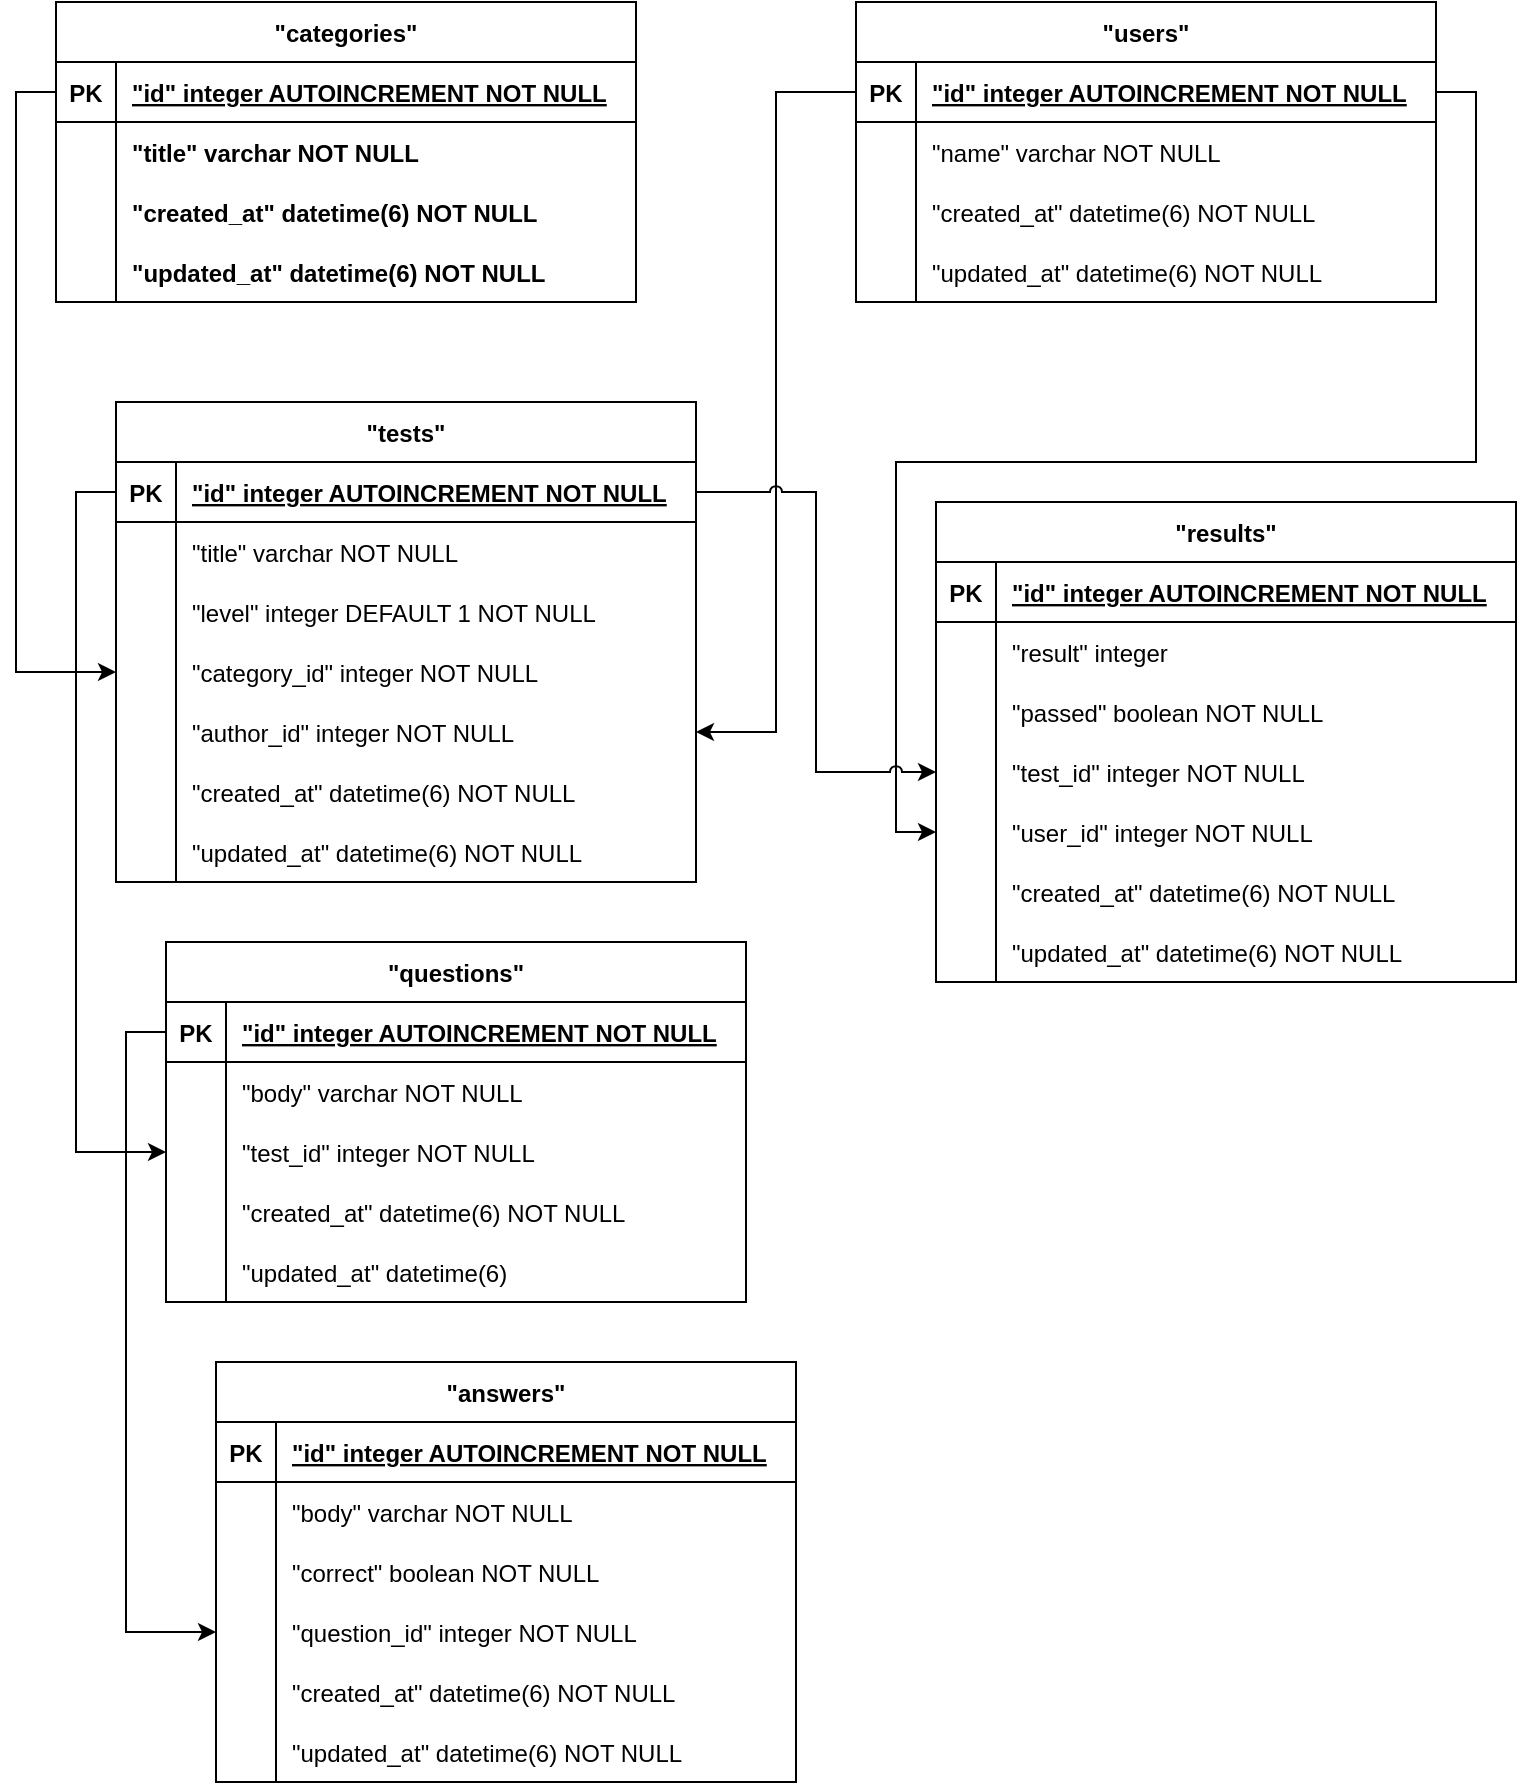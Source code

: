 <mxfile version="23.1.6" type="github">
  <diagram id="R2lEEEUBdFMjLlhIrx00" name="Page-1">
    <mxGraphModel dx="1434" dy="766" grid="1" gridSize="10" guides="1" tooltips="1" connect="1" arrows="1" fold="1" page="1" pageScale="1" pageWidth="850" pageHeight="1100" math="0" shadow="0" extFonts="Permanent Marker^https://fonts.googleapis.com/css?family=Permanent+Marker">
      <root>
        <mxCell id="0" />
        <mxCell id="1" parent="0" />
        <mxCell id="izGMqgBgH2KTSu75Xg0S-41" value="&quot;categories&quot;" style="shape=table;startSize=30;container=1;collapsible=1;childLayout=tableLayout;fixedRows=1;rowLines=0;fontStyle=1;align=center;resizeLast=1;" vertex="1" parent="1">
          <mxGeometry x="80" y="80" width="290" height="150" as="geometry" />
        </mxCell>
        <mxCell id="izGMqgBgH2KTSu75Xg0S-42" value="" style="shape=tableRow;horizontal=0;startSize=0;swimlaneHead=0;swimlaneBody=0;fillColor=none;collapsible=0;dropTarget=0;points=[[0,0.5],[1,0.5]];portConstraint=eastwest;strokeColor=inherit;top=0;left=0;right=0;bottom=1;" vertex="1" parent="izGMqgBgH2KTSu75Xg0S-41">
          <mxGeometry y="30" width="290" height="30" as="geometry" />
        </mxCell>
        <mxCell id="izGMqgBgH2KTSu75Xg0S-43" value="PK" style="shape=partialRectangle;overflow=hidden;connectable=0;fillColor=none;strokeColor=inherit;top=0;left=0;bottom=0;right=0;fontStyle=1;" vertex="1" parent="izGMqgBgH2KTSu75Xg0S-42">
          <mxGeometry width="30" height="30" as="geometry">
            <mxRectangle width="30" height="30" as="alternateBounds" />
          </mxGeometry>
        </mxCell>
        <mxCell id="izGMqgBgH2KTSu75Xg0S-44" value="&quot;id&quot; integer  AUTOINCREMENT NOT NULL" style="shape=partialRectangle;overflow=hidden;connectable=0;fillColor=none;align=left;strokeColor=inherit;top=0;left=0;bottom=0;right=0;spacingLeft=6;fontStyle=5;" vertex="1" parent="izGMqgBgH2KTSu75Xg0S-42">
          <mxGeometry x="30" width="260" height="30" as="geometry">
            <mxRectangle width="260" height="30" as="alternateBounds" />
          </mxGeometry>
        </mxCell>
        <mxCell id="izGMqgBgH2KTSu75Xg0S-45" value="" style="shape=tableRow;horizontal=0;startSize=0;swimlaneHead=0;swimlaneBody=0;fillColor=none;collapsible=0;dropTarget=0;points=[[0,0.5],[1,0.5]];portConstraint=eastwest;strokeColor=inherit;top=0;left=0;right=0;bottom=0;" vertex="1" parent="izGMqgBgH2KTSu75Xg0S-41">
          <mxGeometry y="60" width="290" height="30" as="geometry" />
        </mxCell>
        <mxCell id="izGMqgBgH2KTSu75Xg0S-46" value="" style="shape=partialRectangle;overflow=hidden;connectable=0;fillColor=none;strokeColor=inherit;top=0;left=0;bottom=0;right=0;" vertex="1" parent="izGMqgBgH2KTSu75Xg0S-45">
          <mxGeometry width="30" height="30" as="geometry">
            <mxRectangle width="30" height="30" as="alternateBounds" />
          </mxGeometry>
        </mxCell>
        <mxCell id="izGMqgBgH2KTSu75Xg0S-47" value="&quot;title&quot; varchar NOT NULL" style="shape=partialRectangle;overflow=hidden;connectable=0;fillColor=none;align=left;strokeColor=inherit;top=0;left=0;bottom=0;right=0;spacingLeft=6;fontStyle=1" vertex="1" parent="izGMqgBgH2KTSu75Xg0S-45">
          <mxGeometry x="30" width="260" height="30" as="geometry">
            <mxRectangle width="260" height="30" as="alternateBounds" />
          </mxGeometry>
        </mxCell>
        <mxCell id="izGMqgBgH2KTSu75Xg0S-48" value="" style="shape=tableRow;horizontal=0;startSize=0;swimlaneHead=0;swimlaneBody=0;fillColor=none;collapsible=0;dropTarget=0;points=[[0,0.5],[1,0.5]];portConstraint=eastwest;strokeColor=inherit;top=0;left=0;right=0;bottom=0;" vertex="1" parent="izGMqgBgH2KTSu75Xg0S-41">
          <mxGeometry y="90" width="290" height="30" as="geometry" />
        </mxCell>
        <mxCell id="izGMqgBgH2KTSu75Xg0S-49" value="" style="shape=partialRectangle;overflow=hidden;connectable=0;fillColor=none;strokeColor=inherit;top=0;left=0;bottom=0;right=0;" vertex="1" parent="izGMqgBgH2KTSu75Xg0S-48">
          <mxGeometry width="30" height="30" as="geometry">
            <mxRectangle width="30" height="30" as="alternateBounds" />
          </mxGeometry>
        </mxCell>
        <mxCell id="izGMqgBgH2KTSu75Xg0S-50" value="&quot;created_at&quot; datetime(6) NOT NULL" style="shape=partialRectangle;overflow=hidden;connectable=0;fillColor=none;align=left;strokeColor=inherit;top=0;left=0;bottom=0;right=0;spacingLeft=6;fontStyle=1" vertex="1" parent="izGMqgBgH2KTSu75Xg0S-48">
          <mxGeometry x="30" width="260" height="30" as="geometry">
            <mxRectangle width="260" height="30" as="alternateBounds" />
          </mxGeometry>
        </mxCell>
        <mxCell id="izGMqgBgH2KTSu75Xg0S-51" value="" style="shape=tableRow;horizontal=0;startSize=0;swimlaneHead=0;swimlaneBody=0;fillColor=none;collapsible=0;dropTarget=0;points=[[0,0.5],[1,0.5]];portConstraint=eastwest;strokeColor=inherit;top=0;left=0;right=0;bottom=0;" vertex="1" parent="izGMqgBgH2KTSu75Xg0S-41">
          <mxGeometry y="120" width="290" height="30" as="geometry" />
        </mxCell>
        <mxCell id="izGMqgBgH2KTSu75Xg0S-52" value="" style="shape=partialRectangle;overflow=hidden;connectable=0;fillColor=none;strokeColor=inherit;top=0;left=0;bottom=0;right=0;" vertex="1" parent="izGMqgBgH2KTSu75Xg0S-51">
          <mxGeometry width="30" height="30" as="geometry">
            <mxRectangle width="30" height="30" as="alternateBounds" />
          </mxGeometry>
        </mxCell>
        <mxCell id="izGMqgBgH2KTSu75Xg0S-53" value="&quot;updated_at&quot; datetime(6) NOT NULL" style="shape=partialRectangle;overflow=hidden;connectable=0;fillColor=none;align=left;strokeColor=inherit;top=0;left=0;bottom=0;right=0;spacingLeft=6;fontStyle=1" vertex="1" parent="izGMqgBgH2KTSu75Xg0S-51">
          <mxGeometry x="30" width="260" height="30" as="geometry">
            <mxRectangle width="260" height="30" as="alternateBounds" />
          </mxGeometry>
        </mxCell>
        <mxCell id="izGMqgBgH2KTSu75Xg0S-67" value="&quot;users&quot;" style="shape=table;startSize=30;container=1;collapsible=1;childLayout=tableLayout;fixedRows=1;rowLines=0;fontStyle=1;align=center;resizeLast=1;" vertex="1" parent="1">
          <mxGeometry x="480" y="80" width="290" height="150" as="geometry" />
        </mxCell>
        <mxCell id="izGMqgBgH2KTSu75Xg0S-68" value="" style="shape=tableRow;horizontal=0;startSize=0;swimlaneHead=0;swimlaneBody=0;fillColor=none;collapsible=0;dropTarget=0;points=[[0,0.5],[1,0.5]];portConstraint=eastwest;strokeColor=inherit;top=0;left=0;right=0;bottom=1;" vertex="1" parent="izGMqgBgH2KTSu75Xg0S-67">
          <mxGeometry y="30" width="290" height="30" as="geometry" />
        </mxCell>
        <mxCell id="izGMqgBgH2KTSu75Xg0S-69" value="PK" style="shape=partialRectangle;overflow=hidden;connectable=0;fillColor=none;strokeColor=inherit;top=0;left=0;bottom=0;right=0;fontStyle=1;" vertex="1" parent="izGMqgBgH2KTSu75Xg0S-68">
          <mxGeometry width="30" height="30" as="geometry">
            <mxRectangle width="30" height="30" as="alternateBounds" />
          </mxGeometry>
        </mxCell>
        <mxCell id="izGMqgBgH2KTSu75Xg0S-70" value="&quot;id&quot; integer  AUTOINCREMENT NOT NULL" style="shape=partialRectangle;overflow=hidden;connectable=0;fillColor=none;align=left;strokeColor=inherit;top=0;left=0;bottom=0;right=0;spacingLeft=6;fontStyle=5;" vertex="1" parent="izGMqgBgH2KTSu75Xg0S-68">
          <mxGeometry x="30" width="260" height="30" as="geometry">
            <mxRectangle width="260" height="30" as="alternateBounds" />
          </mxGeometry>
        </mxCell>
        <mxCell id="izGMqgBgH2KTSu75Xg0S-71" value="" style="shape=tableRow;horizontal=0;startSize=0;swimlaneHead=0;swimlaneBody=0;fillColor=none;collapsible=0;dropTarget=0;points=[[0,0.5],[1,0.5]];portConstraint=eastwest;strokeColor=inherit;top=0;left=0;right=0;bottom=0;" vertex="1" parent="izGMqgBgH2KTSu75Xg0S-67">
          <mxGeometry y="60" width="290" height="30" as="geometry" />
        </mxCell>
        <mxCell id="izGMqgBgH2KTSu75Xg0S-72" value="" style="shape=partialRectangle;overflow=hidden;connectable=0;fillColor=none;strokeColor=inherit;top=0;left=0;bottom=0;right=0;" vertex="1" parent="izGMqgBgH2KTSu75Xg0S-71">
          <mxGeometry width="30" height="30" as="geometry">
            <mxRectangle width="30" height="30" as="alternateBounds" />
          </mxGeometry>
        </mxCell>
        <mxCell id="izGMqgBgH2KTSu75Xg0S-73" value="&quot;name&quot; varchar NOT NULL" style="shape=partialRectangle;overflow=hidden;connectable=0;fillColor=none;align=left;strokeColor=inherit;top=0;left=0;bottom=0;right=0;spacingLeft=6;" vertex="1" parent="izGMqgBgH2KTSu75Xg0S-71">
          <mxGeometry x="30" width="260" height="30" as="geometry">
            <mxRectangle width="260" height="30" as="alternateBounds" />
          </mxGeometry>
        </mxCell>
        <mxCell id="izGMqgBgH2KTSu75Xg0S-74" value="" style="shape=tableRow;horizontal=0;startSize=0;swimlaneHead=0;swimlaneBody=0;fillColor=none;collapsible=0;dropTarget=0;points=[[0,0.5],[1,0.5]];portConstraint=eastwest;strokeColor=inherit;top=0;left=0;right=0;bottom=0;" vertex="1" parent="izGMqgBgH2KTSu75Xg0S-67">
          <mxGeometry y="90" width="290" height="30" as="geometry" />
        </mxCell>
        <mxCell id="izGMqgBgH2KTSu75Xg0S-75" value="" style="shape=partialRectangle;overflow=hidden;connectable=0;fillColor=none;strokeColor=inherit;top=0;left=0;bottom=0;right=0;" vertex="1" parent="izGMqgBgH2KTSu75Xg0S-74">
          <mxGeometry width="30" height="30" as="geometry">
            <mxRectangle width="30" height="30" as="alternateBounds" />
          </mxGeometry>
        </mxCell>
        <mxCell id="izGMqgBgH2KTSu75Xg0S-76" value="&quot;created_at&quot; datetime(6) NOT NULL" style="shape=partialRectangle;overflow=hidden;connectable=0;fillColor=none;align=left;strokeColor=inherit;top=0;left=0;bottom=0;right=0;spacingLeft=6;" vertex="1" parent="izGMqgBgH2KTSu75Xg0S-74">
          <mxGeometry x="30" width="260" height="30" as="geometry">
            <mxRectangle width="260" height="30" as="alternateBounds" />
          </mxGeometry>
        </mxCell>
        <mxCell id="izGMqgBgH2KTSu75Xg0S-77" value="" style="shape=tableRow;horizontal=0;startSize=0;swimlaneHead=0;swimlaneBody=0;fillColor=none;collapsible=0;dropTarget=0;points=[[0,0.5],[1,0.5]];portConstraint=eastwest;strokeColor=inherit;top=0;left=0;right=0;bottom=0;" vertex="1" parent="izGMqgBgH2KTSu75Xg0S-67">
          <mxGeometry y="120" width="290" height="30" as="geometry" />
        </mxCell>
        <mxCell id="izGMqgBgH2KTSu75Xg0S-78" value="" style="shape=partialRectangle;overflow=hidden;connectable=0;fillColor=none;strokeColor=inherit;top=0;left=0;bottom=0;right=0;" vertex="1" parent="izGMqgBgH2KTSu75Xg0S-77">
          <mxGeometry width="30" height="30" as="geometry">
            <mxRectangle width="30" height="30" as="alternateBounds" />
          </mxGeometry>
        </mxCell>
        <mxCell id="izGMqgBgH2KTSu75Xg0S-79" value="&quot;updated_at&quot; datetime(6) NOT NULL" style="shape=partialRectangle;overflow=hidden;connectable=0;fillColor=none;align=left;strokeColor=inherit;top=0;left=0;bottom=0;right=0;spacingLeft=6;" vertex="1" parent="izGMqgBgH2KTSu75Xg0S-77">
          <mxGeometry x="30" width="260" height="30" as="geometry">
            <mxRectangle width="260" height="30" as="alternateBounds" />
          </mxGeometry>
        </mxCell>
        <mxCell id="izGMqgBgH2KTSu75Xg0S-80" value="&quot;tests&quot;" style="shape=table;startSize=30;container=1;collapsible=1;childLayout=tableLayout;fixedRows=1;rowLines=0;fontStyle=1;align=center;resizeLast=1;" vertex="1" parent="1">
          <mxGeometry x="110" y="280" width="290" height="240" as="geometry" />
        </mxCell>
        <mxCell id="izGMqgBgH2KTSu75Xg0S-81" value="" style="shape=tableRow;horizontal=0;startSize=0;swimlaneHead=0;swimlaneBody=0;fillColor=none;collapsible=0;dropTarget=0;points=[[0,0.5],[1,0.5]];portConstraint=eastwest;strokeColor=inherit;top=0;left=0;right=0;bottom=1;" vertex="1" parent="izGMqgBgH2KTSu75Xg0S-80">
          <mxGeometry y="30" width="290" height="30" as="geometry" />
        </mxCell>
        <mxCell id="izGMqgBgH2KTSu75Xg0S-82" value="PK" style="shape=partialRectangle;overflow=hidden;connectable=0;fillColor=none;strokeColor=inherit;top=0;left=0;bottom=0;right=0;fontStyle=1;" vertex="1" parent="izGMqgBgH2KTSu75Xg0S-81">
          <mxGeometry width="30" height="30" as="geometry">
            <mxRectangle width="30" height="30" as="alternateBounds" />
          </mxGeometry>
        </mxCell>
        <mxCell id="izGMqgBgH2KTSu75Xg0S-83" value="&quot;id&quot; integer  AUTOINCREMENT NOT NULL" style="shape=partialRectangle;overflow=hidden;connectable=0;fillColor=none;align=left;strokeColor=inherit;top=0;left=0;bottom=0;right=0;spacingLeft=6;fontStyle=5;" vertex="1" parent="izGMqgBgH2KTSu75Xg0S-81">
          <mxGeometry x="30" width="260" height="30" as="geometry">
            <mxRectangle width="260" height="30" as="alternateBounds" />
          </mxGeometry>
        </mxCell>
        <mxCell id="izGMqgBgH2KTSu75Xg0S-84" value="" style="shape=tableRow;horizontal=0;startSize=0;swimlaneHead=0;swimlaneBody=0;fillColor=none;collapsible=0;dropTarget=0;points=[[0,0.5],[1,0.5]];portConstraint=eastwest;strokeColor=inherit;top=0;left=0;right=0;bottom=0;" vertex="1" parent="izGMqgBgH2KTSu75Xg0S-80">
          <mxGeometry y="60" width="290" height="30" as="geometry" />
        </mxCell>
        <mxCell id="izGMqgBgH2KTSu75Xg0S-85" value="" style="shape=partialRectangle;overflow=hidden;connectable=0;fillColor=none;strokeColor=inherit;top=0;left=0;bottom=0;right=0;" vertex="1" parent="izGMqgBgH2KTSu75Xg0S-84">
          <mxGeometry width="30" height="30" as="geometry">
            <mxRectangle width="30" height="30" as="alternateBounds" />
          </mxGeometry>
        </mxCell>
        <mxCell id="izGMqgBgH2KTSu75Xg0S-86" value="&quot;title&quot; varchar NOT NULL" style="shape=partialRectangle;overflow=hidden;connectable=0;fillColor=none;align=left;strokeColor=inherit;top=0;left=0;bottom=0;right=0;spacingLeft=6;" vertex="1" parent="izGMqgBgH2KTSu75Xg0S-84">
          <mxGeometry x="30" width="260" height="30" as="geometry">
            <mxRectangle width="260" height="30" as="alternateBounds" />
          </mxGeometry>
        </mxCell>
        <mxCell id="izGMqgBgH2KTSu75Xg0S-87" value="" style="shape=tableRow;horizontal=0;startSize=0;swimlaneHead=0;swimlaneBody=0;fillColor=none;collapsible=0;dropTarget=0;points=[[0,0.5],[1,0.5]];portConstraint=eastwest;strokeColor=inherit;top=0;left=0;right=0;bottom=0;" vertex="1" parent="izGMqgBgH2KTSu75Xg0S-80">
          <mxGeometry y="90" width="290" height="30" as="geometry" />
        </mxCell>
        <mxCell id="izGMqgBgH2KTSu75Xg0S-88" value="" style="shape=partialRectangle;overflow=hidden;connectable=0;fillColor=none;strokeColor=inherit;top=0;left=0;bottom=0;right=0;" vertex="1" parent="izGMqgBgH2KTSu75Xg0S-87">
          <mxGeometry width="30" height="30" as="geometry">
            <mxRectangle width="30" height="30" as="alternateBounds" />
          </mxGeometry>
        </mxCell>
        <mxCell id="izGMqgBgH2KTSu75Xg0S-89" value="&quot;level&quot; integer DEFAULT 1 NOT NULL" style="shape=partialRectangle;overflow=hidden;connectable=0;fillColor=none;align=left;strokeColor=inherit;top=0;left=0;bottom=0;right=0;spacingLeft=6;" vertex="1" parent="izGMqgBgH2KTSu75Xg0S-87">
          <mxGeometry x="30" width="260" height="30" as="geometry">
            <mxRectangle width="260" height="30" as="alternateBounds" />
          </mxGeometry>
        </mxCell>
        <mxCell id="izGMqgBgH2KTSu75Xg0S-90" value="" style="shape=tableRow;horizontal=0;startSize=0;swimlaneHead=0;swimlaneBody=0;fillColor=none;collapsible=0;dropTarget=0;points=[[0,0.5],[1,0.5]];portConstraint=eastwest;strokeColor=inherit;top=0;left=0;right=0;bottom=0;" vertex="1" parent="izGMqgBgH2KTSu75Xg0S-80">
          <mxGeometry y="120" width="290" height="30" as="geometry" />
        </mxCell>
        <mxCell id="izGMqgBgH2KTSu75Xg0S-91" value="" style="shape=partialRectangle;overflow=hidden;connectable=0;fillColor=none;strokeColor=inherit;top=0;left=0;bottom=0;right=0;" vertex="1" parent="izGMqgBgH2KTSu75Xg0S-90">
          <mxGeometry width="30" height="30" as="geometry">
            <mxRectangle width="30" height="30" as="alternateBounds" />
          </mxGeometry>
        </mxCell>
        <mxCell id="izGMqgBgH2KTSu75Xg0S-92" value="&quot;category_id&quot; integer NOT NULL" style="shape=partialRectangle;overflow=hidden;connectable=0;fillColor=none;align=left;strokeColor=inherit;top=0;left=0;bottom=0;right=0;spacingLeft=6;" vertex="1" parent="izGMqgBgH2KTSu75Xg0S-90">
          <mxGeometry x="30" width="260" height="30" as="geometry">
            <mxRectangle width="260" height="30" as="alternateBounds" />
          </mxGeometry>
        </mxCell>
        <mxCell id="izGMqgBgH2KTSu75Xg0S-93" value="" style="shape=tableRow;horizontal=0;startSize=0;swimlaneHead=0;swimlaneBody=0;fillColor=none;collapsible=0;dropTarget=0;points=[[0,0.5],[1,0.5]];portConstraint=eastwest;strokeColor=inherit;top=0;left=0;right=0;bottom=0;" vertex="1" parent="izGMqgBgH2KTSu75Xg0S-80">
          <mxGeometry y="150" width="290" height="30" as="geometry" />
        </mxCell>
        <mxCell id="izGMqgBgH2KTSu75Xg0S-94" value="" style="shape=partialRectangle;overflow=hidden;connectable=0;fillColor=none;strokeColor=inherit;top=0;left=0;bottom=0;right=0;" vertex="1" parent="izGMqgBgH2KTSu75Xg0S-93">
          <mxGeometry width="30" height="30" as="geometry">
            <mxRectangle width="30" height="30" as="alternateBounds" />
          </mxGeometry>
        </mxCell>
        <mxCell id="izGMqgBgH2KTSu75Xg0S-95" value="&quot;author_id&quot; integer NOT NULL" style="shape=partialRectangle;overflow=hidden;connectable=0;fillColor=none;align=left;strokeColor=inherit;top=0;left=0;bottom=0;right=0;spacingLeft=6;" vertex="1" parent="izGMqgBgH2KTSu75Xg0S-93">
          <mxGeometry x="30" width="260" height="30" as="geometry">
            <mxRectangle width="260" height="30" as="alternateBounds" />
          </mxGeometry>
        </mxCell>
        <mxCell id="izGMqgBgH2KTSu75Xg0S-96" value="" style="shape=tableRow;horizontal=0;startSize=0;swimlaneHead=0;swimlaneBody=0;fillColor=none;collapsible=0;dropTarget=0;points=[[0,0.5],[1,0.5]];portConstraint=eastwest;strokeColor=inherit;top=0;left=0;right=0;bottom=0;" vertex="1" parent="izGMqgBgH2KTSu75Xg0S-80">
          <mxGeometry y="180" width="290" height="30" as="geometry" />
        </mxCell>
        <mxCell id="izGMqgBgH2KTSu75Xg0S-97" value="" style="shape=partialRectangle;overflow=hidden;connectable=0;fillColor=none;strokeColor=inherit;top=0;left=0;bottom=0;right=0;" vertex="1" parent="izGMqgBgH2KTSu75Xg0S-96">
          <mxGeometry width="30" height="30" as="geometry">
            <mxRectangle width="30" height="30" as="alternateBounds" />
          </mxGeometry>
        </mxCell>
        <mxCell id="izGMqgBgH2KTSu75Xg0S-98" value="&quot;created_at&quot; datetime(6) NOT NULL" style="shape=partialRectangle;overflow=hidden;connectable=0;fillColor=none;align=left;strokeColor=inherit;top=0;left=0;bottom=0;right=0;spacingLeft=6;" vertex="1" parent="izGMqgBgH2KTSu75Xg0S-96">
          <mxGeometry x="30" width="260" height="30" as="geometry">
            <mxRectangle width="260" height="30" as="alternateBounds" />
          </mxGeometry>
        </mxCell>
        <mxCell id="izGMqgBgH2KTSu75Xg0S-99" value="" style="shape=tableRow;horizontal=0;startSize=0;swimlaneHead=0;swimlaneBody=0;fillColor=none;collapsible=0;dropTarget=0;points=[[0,0.5],[1,0.5]];portConstraint=eastwest;strokeColor=inherit;top=0;left=0;right=0;bottom=0;" vertex="1" parent="izGMqgBgH2KTSu75Xg0S-80">
          <mxGeometry y="210" width="290" height="30" as="geometry" />
        </mxCell>
        <mxCell id="izGMqgBgH2KTSu75Xg0S-100" value="" style="shape=partialRectangle;overflow=hidden;connectable=0;fillColor=none;strokeColor=inherit;top=0;left=0;bottom=0;right=0;" vertex="1" parent="izGMqgBgH2KTSu75Xg0S-99">
          <mxGeometry width="30" height="30" as="geometry">
            <mxRectangle width="30" height="30" as="alternateBounds" />
          </mxGeometry>
        </mxCell>
        <mxCell id="izGMqgBgH2KTSu75Xg0S-101" value="&quot;updated_at&quot; datetime(6) NOT NULL" style="shape=partialRectangle;overflow=hidden;connectable=0;fillColor=none;align=left;strokeColor=inherit;top=0;left=0;bottom=0;right=0;spacingLeft=6;" vertex="1" parent="izGMqgBgH2KTSu75Xg0S-99">
          <mxGeometry x="30" width="260" height="30" as="geometry">
            <mxRectangle width="260" height="30" as="alternateBounds" />
          </mxGeometry>
        </mxCell>
        <mxCell id="izGMqgBgH2KTSu75Xg0S-102" value="&quot;questions&quot;" style="shape=table;startSize=30;container=1;collapsible=1;childLayout=tableLayout;fixedRows=1;rowLines=0;fontStyle=1;align=center;resizeLast=1;" vertex="1" parent="1">
          <mxGeometry x="135" y="550" width="290" height="180" as="geometry" />
        </mxCell>
        <mxCell id="izGMqgBgH2KTSu75Xg0S-103" value="" style="shape=tableRow;horizontal=0;startSize=0;swimlaneHead=0;swimlaneBody=0;fillColor=none;collapsible=0;dropTarget=0;points=[[0,0.5],[1,0.5]];portConstraint=eastwest;strokeColor=inherit;top=0;left=0;right=0;bottom=1;" vertex="1" parent="izGMqgBgH2KTSu75Xg0S-102">
          <mxGeometry y="30" width="290" height="30" as="geometry" />
        </mxCell>
        <mxCell id="izGMqgBgH2KTSu75Xg0S-104" value="PK" style="shape=partialRectangle;overflow=hidden;connectable=0;fillColor=none;strokeColor=inherit;top=0;left=0;bottom=0;right=0;fontStyle=1;" vertex="1" parent="izGMqgBgH2KTSu75Xg0S-103">
          <mxGeometry width="30" height="30" as="geometry">
            <mxRectangle width="30" height="30" as="alternateBounds" />
          </mxGeometry>
        </mxCell>
        <mxCell id="izGMqgBgH2KTSu75Xg0S-105" value="&quot;id&quot; integer  AUTOINCREMENT NOT NULL" style="shape=partialRectangle;overflow=hidden;connectable=0;fillColor=none;align=left;strokeColor=inherit;top=0;left=0;bottom=0;right=0;spacingLeft=6;fontStyle=5;" vertex="1" parent="izGMqgBgH2KTSu75Xg0S-103">
          <mxGeometry x="30" width="260" height="30" as="geometry">
            <mxRectangle width="260" height="30" as="alternateBounds" />
          </mxGeometry>
        </mxCell>
        <mxCell id="izGMqgBgH2KTSu75Xg0S-106" value="" style="shape=tableRow;horizontal=0;startSize=0;swimlaneHead=0;swimlaneBody=0;fillColor=none;collapsible=0;dropTarget=0;points=[[0,0.5],[1,0.5]];portConstraint=eastwest;strokeColor=inherit;top=0;left=0;right=0;bottom=0;" vertex="1" parent="izGMqgBgH2KTSu75Xg0S-102">
          <mxGeometry y="60" width="290" height="30" as="geometry" />
        </mxCell>
        <mxCell id="izGMqgBgH2KTSu75Xg0S-107" value="" style="shape=partialRectangle;overflow=hidden;connectable=0;fillColor=none;strokeColor=inherit;top=0;left=0;bottom=0;right=0;" vertex="1" parent="izGMqgBgH2KTSu75Xg0S-106">
          <mxGeometry width="30" height="30" as="geometry">
            <mxRectangle width="30" height="30" as="alternateBounds" />
          </mxGeometry>
        </mxCell>
        <mxCell id="izGMqgBgH2KTSu75Xg0S-108" value="&quot;body&quot; varchar NOT NULL" style="shape=partialRectangle;overflow=hidden;connectable=0;fillColor=none;align=left;strokeColor=inherit;top=0;left=0;bottom=0;right=0;spacingLeft=6;" vertex="1" parent="izGMqgBgH2KTSu75Xg0S-106">
          <mxGeometry x="30" width="260" height="30" as="geometry">
            <mxRectangle width="260" height="30" as="alternateBounds" />
          </mxGeometry>
        </mxCell>
        <mxCell id="izGMqgBgH2KTSu75Xg0S-109" value="" style="shape=tableRow;horizontal=0;startSize=0;swimlaneHead=0;swimlaneBody=0;fillColor=none;collapsible=0;dropTarget=0;points=[[0,0.5],[1,0.5]];portConstraint=eastwest;strokeColor=inherit;top=0;left=0;right=0;bottom=0;" vertex="1" parent="izGMqgBgH2KTSu75Xg0S-102">
          <mxGeometry y="90" width="290" height="30" as="geometry" />
        </mxCell>
        <mxCell id="izGMqgBgH2KTSu75Xg0S-110" value="" style="shape=partialRectangle;overflow=hidden;connectable=0;fillColor=none;strokeColor=inherit;top=0;left=0;bottom=0;right=0;" vertex="1" parent="izGMqgBgH2KTSu75Xg0S-109">
          <mxGeometry width="30" height="30" as="geometry">
            <mxRectangle width="30" height="30" as="alternateBounds" />
          </mxGeometry>
        </mxCell>
        <mxCell id="izGMqgBgH2KTSu75Xg0S-111" value="&quot;test_id&quot; integer NOT NULL" style="shape=partialRectangle;overflow=hidden;connectable=0;fillColor=none;align=left;strokeColor=inherit;top=0;left=0;bottom=0;right=0;spacingLeft=6;" vertex="1" parent="izGMqgBgH2KTSu75Xg0S-109">
          <mxGeometry x="30" width="260" height="30" as="geometry">
            <mxRectangle width="260" height="30" as="alternateBounds" />
          </mxGeometry>
        </mxCell>
        <mxCell id="izGMqgBgH2KTSu75Xg0S-112" value="" style="shape=tableRow;horizontal=0;startSize=0;swimlaneHead=0;swimlaneBody=0;fillColor=none;collapsible=0;dropTarget=0;points=[[0,0.5],[1,0.5]];portConstraint=eastwest;strokeColor=inherit;top=0;left=0;right=0;bottom=0;" vertex="1" parent="izGMqgBgH2KTSu75Xg0S-102">
          <mxGeometry y="120" width="290" height="30" as="geometry" />
        </mxCell>
        <mxCell id="izGMqgBgH2KTSu75Xg0S-113" value="" style="shape=partialRectangle;overflow=hidden;connectable=0;fillColor=none;strokeColor=inherit;top=0;left=0;bottom=0;right=0;" vertex="1" parent="izGMqgBgH2KTSu75Xg0S-112">
          <mxGeometry width="30" height="30" as="geometry">
            <mxRectangle width="30" height="30" as="alternateBounds" />
          </mxGeometry>
        </mxCell>
        <mxCell id="izGMqgBgH2KTSu75Xg0S-114" value="&quot;created_at&quot; datetime(6) NOT NULL" style="shape=partialRectangle;overflow=hidden;connectable=0;fillColor=none;align=left;strokeColor=inherit;top=0;left=0;bottom=0;right=0;spacingLeft=6;" vertex="1" parent="izGMqgBgH2KTSu75Xg0S-112">
          <mxGeometry x="30" width="260" height="30" as="geometry">
            <mxRectangle width="260" height="30" as="alternateBounds" />
          </mxGeometry>
        </mxCell>
        <mxCell id="izGMqgBgH2KTSu75Xg0S-115" value="" style="shape=tableRow;horizontal=0;startSize=0;swimlaneHead=0;swimlaneBody=0;fillColor=none;collapsible=0;dropTarget=0;points=[[0,0.5],[1,0.5]];portConstraint=eastwest;strokeColor=inherit;top=0;left=0;right=0;bottom=0;" vertex="1" parent="izGMqgBgH2KTSu75Xg0S-102">
          <mxGeometry y="150" width="290" height="30" as="geometry" />
        </mxCell>
        <mxCell id="izGMqgBgH2KTSu75Xg0S-116" value="" style="shape=partialRectangle;overflow=hidden;connectable=0;fillColor=none;strokeColor=inherit;top=0;left=0;bottom=0;right=0;" vertex="1" parent="izGMqgBgH2KTSu75Xg0S-115">
          <mxGeometry width="30" height="30" as="geometry">
            <mxRectangle width="30" height="30" as="alternateBounds" />
          </mxGeometry>
        </mxCell>
        <mxCell id="izGMqgBgH2KTSu75Xg0S-117" value="&quot;updated_at&quot; datetime(6)" style="shape=partialRectangle;overflow=hidden;connectable=0;fillColor=none;align=left;strokeColor=inherit;top=0;left=0;bottom=0;right=0;spacingLeft=6;" vertex="1" parent="izGMqgBgH2KTSu75Xg0S-115">
          <mxGeometry x="30" width="260" height="30" as="geometry">
            <mxRectangle width="260" height="30" as="alternateBounds" />
          </mxGeometry>
        </mxCell>
        <mxCell id="izGMqgBgH2KTSu75Xg0S-118" value="&quot;answers&quot;" style="shape=table;startSize=30;container=1;collapsible=1;childLayout=tableLayout;fixedRows=1;rowLines=0;fontStyle=1;align=center;resizeLast=1;" vertex="1" parent="1">
          <mxGeometry x="160" y="760" width="290" height="210" as="geometry" />
        </mxCell>
        <mxCell id="izGMqgBgH2KTSu75Xg0S-119" value="" style="shape=tableRow;horizontal=0;startSize=0;swimlaneHead=0;swimlaneBody=0;fillColor=none;collapsible=0;dropTarget=0;points=[[0,0.5],[1,0.5]];portConstraint=eastwest;strokeColor=inherit;top=0;left=0;right=0;bottom=1;" vertex="1" parent="izGMqgBgH2KTSu75Xg0S-118">
          <mxGeometry y="30" width="290" height="30" as="geometry" />
        </mxCell>
        <mxCell id="izGMqgBgH2KTSu75Xg0S-120" value="PK" style="shape=partialRectangle;overflow=hidden;connectable=0;fillColor=none;strokeColor=inherit;top=0;left=0;bottom=0;right=0;fontStyle=1;" vertex="1" parent="izGMqgBgH2KTSu75Xg0S-119">
          <mxGeometry width="30" height="30" as="geometry">
            <mxRectangle width="30" height="30" as="alternateBounds" />
          </mxGeometry>
        </mxCell>
        <mxCell id="izGMqgBgH2KTSu75Xg0S-121" value="&quot;id&quot; integer  AUTOINCREMENT NOT NULL" style="shape=partialRectangle;overflow=hidden;connectable=0;fillColor=none;align=left;strokeColor=inherit;top=0;left=0;bottom=0;right=0;spacingLeft=6;fontStyle=5;" vertex="1" parent="izGMqgBgH2KTSu75Xg0S-119">
          <mxGeometry x="30" width="260" height="30" as="geometry">
            <mxRectangle width="260" height="30" as="alternateBounds" />
          </mxGeometry>
        </mxCell>
        <mxCell id="izGMqgBgH2KTSu75Xg0S-122" value="" style="shape=tableRow;horizontal=0;startSize=0;swimlaneHead=0;swimlaneBody=0;fillColor=none;collapsible=0;dropTarget=0;points=[[0,0.5],[1,0.5]];portConstraint=eastwest;strokeColor=inherit;top=0;left=0;right=0;bottom=0;" vertex="1" parent="izGMqgBgH2KTSu75Xg0S-118">
          <mxGeometry y="60" width="290" height="30" as="geometry" />
        </mxCell>
        <mxCell id="izGMqgBgH2KTSu75Xg0S-123" value="" style="shape=partialRectangle;overflow=hidden;connectable=0;fillColor=none;strokeColor=inherit;top=0;left=0;bottom=0;right=0;" vertex="1" parent="izGMqgBgH2KTSu75Xg0S-122">
          <mxGeometry width="30" height="30" as="geometry">
            <mxRectangle width="30" height="30" as="alternateBounds" />
          </mxGeometry>
        </mxCell>
        <mxCell id="izGMqgBgH2KTSu75Xg0S-124" value="&quot;body&quot; varchar NOT NULL" style="shape=partialRectangle;overflow=hidden;connectable=0;fillColor=none;align=left;strokeColor=inherit;top=0;left=0;bottom=0;right=0;spacingLeft=6;" vertex="1" parent="izGMqgBgH2KTSu75Xg0S-122">
          <mxGeometry x="30" width="260" height="30" as="geometry">
            <mxRectangle width="260" height="30" as="alternateBounds" />
          </mxGeometry>
        </mxCell>
        <mxCell id="izGMqgBgH2KTSu75Xg0S-125" value="" style="shape=tableRow;horizontal=0;startSize=0;swimlaneHead=0;swimlaneBody=0;fillColor=none;collapsible=0;dropTarget=0;points=[[0,0.5],[1,0.5]];portConstraint=eastwest;strokeColor=inherit;top=0;left=0;right=0;bottom=0;" vertex="1" parent="izGMqgBgH2KTSu75Xg0S-118">
          <mxGeometry y="90" width="290" height="30" as="geometry" />
        </mxCell>
        <mxCell id="izGMqgBgH2KTSu75Xg0S-126" value="" style="shape=partialRectangle;overflow=hidden;connectable=0;fillColor=none;strokeColor=inherit;top=0;left=0;bottom=0;right=0;" vertex="1" parent="izGMqgBgH2KTSu75Xg0S-125">
          <mxGeometry width="30" height="30" as="geometry">
            <mxRectangle width="30" height="30" as="alternateBounds" />
          </mxGeometry>
        </mxCell>
        <mxCell id="izGMqgBgH2KTSu75Xg0S-127" value="&quot;correct&quot; boolean NOT NULL" style="shape=partialRectangle;overflow=hidden;connectable=0;fillColor=none;align=left;strokeColor=inherit;top=0;left=0;bottom=0;right=0;spacingLeft=6;" vertex="1" parent="izGMqgBgH2KTSu75Xg0S-125">
          <mxGeometry x="30" width="260" height="30" as="geometry">
            <mxRectangle width="260" height="30" as="alternateBounds" />
          </mxGeometry>
        </mxCell>
        <mxCell id="izGMqgBgH2KTSu75Xg0S-128" value="" style="shape=tableRow;horizontal=0;startSize=0;swimlaneHead=0;swimlaneBody=0;fillColor=none;collapsible=0;dropTarget=0;points=[[0,0.5],[1,0.5]];portConstraint=eastwest;strokeColor=inherit;top=0;left=0;right=0;bottom=0;" vertex="1" parent="izGMqgBgH2KTSu75Xg0S-118">
          <mxGeometry y="120" width="290" height="30" as="geometry" />
        </mxCell>
        <mxCell id="izGMqgBgH2KTSu75Xg0S-129" value="" style="shape=partialRectangle;overflow=hidden;connectable=0;fillColor=none;strokeColor=inherit;top=0;left=0;bottom=0;right=0;" vertex="1" parent="izGMqgBgH2KTSu75Xg0S-128">
          <mxGeometry width="30" height="30" as="geometry">
            <mxRectangle width="30" height="30" as="alternateBounds" />
          </mxGeometry>
        </mxCell>
        <mxCell id="izGMqgBgH2KTSu75Xg0S-130" value="&quot;question_id&quot; integer NOT NULL" style="shape=partialRectangle;overflow=hidden;connectable=0;fillColor=none;align=left;strokeColor=inherit;top=0;left=0;bottom=0;right=0;spacingLeft=6;" vertex="1" parent="izGMqgBgH2KTSu75Xg0S-128">
          <mxGeometry x="30" width="260" height="30" as="geometry">
            <mxRectangle width="260" height="30" as="alternateBounds" />
          </mxGeometry>
        </mxCell>
        <mxCell id="izGMqgBgH2KTSu75Xg0S-131" value="" style="shape=tableRow;horizontal=0;startSize=0;swimlaneHead=0;swimlaneBody=0;fillColor=none;collapsible=0;dropTarget=0;points=[[0,0.5],[1,0.5]];portConstraint=eastwest;strokeColor=inherit;top=0;left=0;right=0;bottom=0;" vertex="1" parent="izGMqgBgH2KTSu75Xg0S-118">
          <mxGeometry y="150" width="290" height="30" as="geometry" />
        </mxCell>
        <mxCell id="izGMqgBgH2KTSu75Xg0S-132" value="" style="shape=partialRectangle;overflow=hidden;connectable=0;fillColor=none;strokeColor=inherit;top=0;left=0;bottom=0;right=0;" vertex="1" parent="izGMqgBgH2KTSu75Xg0S-131">
          <mxGeometry width="30" height="30" as="geometry">
            <mxRectangle width="30" height="30" as="alternateBounds" />
          </mxGeometry>
        </mxCell>
        <mxCell id="izGMqgBgH2KTSu75Xg0S-133" value="&quot;created_at&quot; datetime(6) NOT NULL" style="shape=partialRectangle;overflow=hidden;connectable=0;fillColor=none;align=left;strokeColor=inherit;top=0;left=0;bottom=0;right=0;spacingLeft=6;" vertex="1" parent="izGMqgBgH2KTSu75Xg0S-131">
          <mxGeometry x="30" width="260" height="30" as="geometry">
            <mxRectangle width="260" height="30" as="alternateBounds" />
          </mxGeometry>
        </mxCell>
        <mxCell id="izGMqgBgH2KTSu75Xg0S-134" value="" style="shape=tableRow;horizontal=0;startSize=0;swimlaneHead=0;swimlaneBody=0;fillColor=none;collapsible=0;dropTarget=0;points=[[0,0.5],[1,0.5]];portConstraint=eastwest;strokeColor=inherit;top=0;left=0;right=0;bottom=0;" vertex="1" parent="izGMqgBgH2KTSu75Xg0S-118">
          <mxGeometry y="180" width="290" height="30" as="geometry" />
        </mxCell>
        <mxCell id="izGMqgBgH2KTSu75Xg0S-135" value="" style="shape=partialRectangle;overflow=hidden;connectable=0;fillColor=none;strokeColor=inherit;top=0;left=0;bottom=0;right=0;" vertex="1" parent="izGMqgBgH2KTSu75Xg0S-134">
          <mxGeometry width="30" height="30" as="geometry">
            <mxRectangle width="30" height="30" as="alternateBounds" />
          </mxGeometry>
        </mxCell>
        <mxCell id="izGMqgBgH2KTSu75Xg0S-136" value="&quot;updated_at&quot; datetime(6) NOT NULL" style="shape=partialRectangle;overflow=hidden;connectable=0;fillColor=none;align=left;strokeColor=inherit;top=0;left=0;bottom=0;right=0;spacingLeft=6;" vertex="1" parent="izGMqgBgH2KTSu75Xg0S-134">
          <mxGeometry x="30" width="260" height="30" as="geometry">
            <mxRectangle width="260" height="30" as="alternateBounds" />
          </mxGeometry>
        </mxCell>
        <mxCell id="izGMqgBgH2KTSu75Xg0S-137" value="&quot;results&quot;" style="shape=table;startSize=30;container=1;collapsible=1;childLayout=tableLayout;fixedRows=1;rowLines=0;fontStyle=1;align=center;resizeLast=1;" vertex="1" parent="1">
          <mxGeometry x="520" y="330" width="290" height="240" as="geometry" />
        </mxCell>
        <mxCell id="izGMqgBgH2KTSu75Xg0S-138" value="" style="shape=tableRow;horizontal=0;startSize=0;swimlaneHead=0;swimlaneBody=0;fillColor=none;collapsible=0;dropTarget=0;points=[[0,0.5],[1,0.5]];portConstraint=eastwest;strokeColor=inherit;top=0;left=0;right=0;bottom=1;" vertex="1" parent="izGMqgBgH2KTSu75Xg0S-137">
          <mxGeometry y="30" width="290" height="30" as="geometry" />
        </mxCell>
        <mxCell id="izGMqgBgH2KTSu75Xg0S-139" value="PK" style="shape=partialRectangle;overflow=hidden;connectable=0;fillColor=none;strokeColor=inherit;top=0;left=0;bottom=0;right=0;fontStyle=1;" vertex="1" parent="izGMqgBgH2KTSu75Xg0S-138">
          <mxGeometry width="30" height="30" as="geometry">
            <mxRectangle width="30" height="30" as="alternateBounds" />
          </mxGeometry>
        </mxCell>
        <mxCell id="izGMqgBgH2KTSu75Xg0S-140" value="&quot;id&quot; integer  AUTOINCREMENT NOT NULL" style="shape=partialRectangle;overflow=hidden;connectable=0;fillColor=none;align=left;strokeColor=inherit;top=0;left=0;bottom=0;right=0;spacingLeft=6;fontStyle=5;" vertex="1" parent="izGMqgBgH2KTSu75Xg0S-138">
          <mxGeometry x="30" width="260" height="30" as="geometry">
            <mxRectangle width="260" height="30" as="alternateBounds" />
          </mxGeometry>
        </mxCell>
        <mxCell id="izGMqgBgH2KTSu75Xg0S-141" value="" style="shape=tableRow;horizontal=0;startSize=0;swimlaneHead=0;swimlaneBody=0;fillColor=none;collapsible=0;dropTarget=0;points=[[0,0.5],[1,0.5]];portConstraint=eastwest;strokeColor=inherit;top=0;left=0;right=0;bottom=0;" vertex="1" parent="izGMqgBgH2KTSu75Xg0S-137">
          <mxGeometry y="60" width="290" height="30" as="geometry" />
        </mxCell>
        <mxCell id="izGMqgBgH2KTSu75Xg0S-142" value="" style="shape=partialRectangle;overflow=hidden;connectable=0;fillColor=none;strokeColor=inherit;top=0;left=0;bottom=0;right=0;" vertex="1" parent="izGMqgBgH2KTSu75Xg0S-141">
          <mxGeometry width="30" height="30" as="geometry">
            <mxRectangle width="30" height="30" as="alternateBounds" />
          </mxGeometry>
        </mxCell>
        <mxCell id="izGMqgBgH2KTSu75Xg0S-143" value="&quot;result&quot; integer" style="shape=partialRectangle;overflow=hidden;connectable=0;fillColor=none;align=left;strokeColor=inherit;top=0;left=0;bottom=0;right=0;spacingLeft=6;" vertex="1" parent="izGMqgBgH2KTSu75Xg0S-141">
          <mxGeometry x="30" width="260" height="30" as="geometry">
            <mxRectangle width="260" height="30" as="alternateBounds" />
          </mxGeometry>
        </mxCell>
        <mxCell id="izGMqgBgH2KTSu75Xg0S-144" value="" style="shape=tableRow;horizontal=0;startSize=0;swimlaneHead=0;swimlaneBody=0;fillColor=none;collapsible=0;dropTarget=0;points=[[0,0.5],[1,0.5]];portConstraint=eastwest;strokeColor=inherit;top=0;left=0;right=0;bottom=0;" vertex="1" parent="izGMqgBgH2KTSu75Xg0S-137">
          <mxGeometry y="90" width="290" height="30" as="geometry" />
        </mxCell>
        <mxCell id="izGMqgBgH2KTSu75Xg0S-145" value="" style="shape=partialRectangle;overflow=hidden;connectable=0;fillColor=none;strokeColor=inherit;top=0;left=0;bottom=0;right=0;" vertex="1" parent="izGMqgBgH2KTSu75Xg0S-144">
          <mxGeometry width="30" height="30" as="geometry">
            <mxRectangle width="30" height="30" as="alternateBounds" />
          </mxGeometry>
        </mxCell>
        <mxCell id="izGMqgBgH2KTSu75Xg0S-146" value="&quot;passed&quot; boolean NOT NULL" style="shape=partialRectangle;overflow=hidden;connectable=0;fillColor=none;align=left;strokeColor=inherit;top=0;left=0;bottom=0;right=0;spacingLeft=6;" vertex="1" parent="izGMqgBgH2KTSu75Xg0S-144">
          <mxGeometry x="30" width="260" height="30" as="geometry">
            <mxRectangle width="260" height="30" as="alternateBounds" />
          </mxGeometry>
        </mxCell>
        <mxCell id="izGMqgBgH2KTSu75Xg0S-147" value="" style="shape=tableRow;horizontal=0;startSize=0;swimlaneHead=0;swimlaneBody=0;fillColor=none;collapsible=0;dropTarget=0;points=[[0,0.5],[1,0.5]];portConstraint=eastwest;strokeColor=inherit;top=0;left=0;right=0;bottom=0;" vertex="1" parent="izGMqgBgH2KTSu75Xg0S-137">
          <mxGeometry y="120" width="290" height="30" as="geometry" />
        </mxCell>
        <mxCell id="izGMqgBgH2KTSu75Xg0S-148" value="" style="shape=partialRectangle;overflow=hidden;connectable=0;fillColor=none;strokeColor=inherit;top=0;left=0;bottom=0;right=0;" vertex="1" parent="izGMqgBgH2KTSu75Xg0S-147">
          <mxGeometry width="30" height="30" as="geometry">
            <mxRectangle width="30" height="30" as="alternateBounds" />
          </mxGeometry>
        </mxCell>
        <mxCell id="izGMqgBgH2KTSu75Xg0S-149" value="&quot;test_id&quot; integer NOT NULL" style="shape=partialRectangle;overflow=hidden;connectable=0;fillColor=none;align=left;strokeColor=inherit;top=0;left=0;bottom=0;right=0;spacingLeft=6;" vertex="1" parent="izGMqgBgH2KTSu75Xg0S-147">
          <mxGeometry x="30" width="260" height="30" as="geometry">
            <mxRectangle width="260" height="30" as="alternateBounds" />
          </mxGeometry>
        </mxCell>
        <mxCell id="izGMqgBgH2KTSu75Xg0S-150" value="" style="shape=tableRow;horizontal=0;startSize=0;swimlaneHead=0;swimlaneBody=0;fillColor=none;collapsible=0;dropTarget=0;points=[[0,0.5],[1,0.5]];portConstraint=eastwest;strokeColor=inherit;top=0;left=0;right=0;bottom=0;" vertex="1" parent="izGMqgBgH2KTSu75Xg0S-137">
          <mxGeometry y="150" width="290" height="30" as="geometry" />
        </mxCell>
        <mxCell id="izGMqgBgH2KTSu75Xg0S-151" value="" style="shape=partialRectangle;overflow=hidden;connectable=0;fillColor=none;strokeColor=inherit;top=0;left=0;bottom=0;right=0;" vertex="1" parent="izGMqgBgH2KTSu75Xg0S-150">
          <mxGeometry width="30" height="30" as="geometry">
            <mxRectangle width="30" height="30" as="alternateBounds" />
          </mxGeometry>
        </mxCell>
        <mxCell id="izGMqgBgH2KTSu75Xg0S-152" value="&quot;user_id&quot; integer NOT NULL" style="shape=partialRectangle;overflow=hidden;connectable=0;fillColor=none;align=left;strokeColor=inherit;top=0;left=0;bottom=0;right=0;spacingLeft=6;" vertex="1" parent="izGMqgBgH2KTSu75Xg0S-150">
          <mxGeometry x="30" width="260" height="30" as="geometry">
            <mxRectangle width="260" height="30" as="alternateBounds" />
          </mxGeometry>
        </mxCell>
        <mxCell id="izGMqgBgH2KTSu75Xg0S-153" value="" style="shape=tableRow;horizontal=0;startSize=0;swimlaneHead=0;swimlaneBody=0;fillColor=none;collapsible=0;dropTarget=0;points=[[0,0.5],[1,0.5]];portConstraint=eastwest;strokeColor=inherit;top=0;left=0;right=0;bottom=0;" vertex="1" parent="izGMqgBgH2KTSu75Xg0S-137">
          <mxGeometry y="180" width="290" height="30" as="geometry" />
        </mxCell>
        <mxCell id="izGMqgBgH2KTSu75Xg0S-154" value="" style="shape=partialRectangle;overflow=hidden;connectable=0;fillColor=none;strokeColor=inherit;top=0;left=0;bottom=0;right=0;" vertex="1" parent="izGMqgBgH2KTSu75Xg0S-153">
          <mxGeometry width="30" height="30" as="geometry">
            <mxRectangle width="30" height="30" as="alternateBounds" />
          </mxGeometry>
        </mxCell>
        <mxCell id="izGMqgBgH2KTSu75Xg0S-155" value="&quot;created_at&quot; datetime(6) NOT NULL" style="shape=partialRectangle;overflow=hidden;connectable=0;fillColor=none;align=left;strokeColor=inherit;top=0;left=0;bottom=0;right=0;spacingLeft=6;" vertex="1" parent="izGMqgBgH2KTSu75Xg0S-153">
          <mxGeometry x="30" width="260" height="30" as="geometry">
            <mxRectangle width="260" height="30" as="alternateBounds" />
          </mxGeometry>
        </mxCell>
        <mxCell id="izGMqgBgH2KTSu75Xg0S-156" value="" style="shape=tableRow;horizontal=0;startSize=0;swimlaneHead=0;swimlaneBody=0;fillColor=none;collapsible=0;dropTarget=0;points=[[0,0.5],[1,0.5]];portConstraint=eastwest;strokeColor=inherit;top=0;left=0;right=0;bottom=0;" vertex="1" parent="izGMqgBgH2KTSu75Xg0S-137">
          <mxGeometry y="210" width="290" height="30" as="geometry" />
        </mxCell>
        <mxCell id="izGMqgBgH2KTSu75Xg0S-157" value="" style="shape=partialRectangle;overflow=hidden;connectable=0;fillColor=none;strokeColor=inherit;top=0;left=0;bottom=0;right=0;" vertex="1" parent="izGMqgBgH2KTSu75Xg0S-156">
          <mxGeometry width="30" height="30" as="geometry">
            <mxRectangle width="30" height="30" as="alternateBounds" />
          </mxGeometry>
        </mxCell>
        <mxCell id="izGMqgBgH2KTSu75Xg0S-158" value="&quot;updated_at&quot; datetime(6) NOT NULL" style="shape=partialRectangle;overflow=hidden;connectable=0;fillColor=none;align=left;strokeColor=inherit;top=0;left=0;bottom=0;right=0;spacingLeft=6;" vertex="1" parent="izGMqgBgH2KTSu75Xg0S-156">
          <mxGeometry x="30" width="260" height="30" as="geometry">
            <mxRectangle width="260" height="30" as="alternateBounds" />
          </mxGeometry>
        </mxCell>
        <mxCell id="izGMqgBgH2KTSu75Xg0S-164" style="edgeStyle=orthogonalEdgeStyle;rounded=0;orthogonalLoop=1;jettySize=auto;html=1;exitX=0;exitY=0.5;exitDx=0;exitDy=0;" edge="1" parent="1" source="izGMqgBgH2KTSu75Xg0S-68" target="izGMqgBgH2KTSu75Xg0S-93">
          <mxGeometry relative="1" as="geometry" />
        </mxCell>
        <mxCell id="izGMqgBgH2KTSu75Xg0S-166" style="edgeStyle=orthogonalEdgeStyle;rounded=0;orthogonalLoop=1;jettySize=auto;html=1;exitX=1;exitY=0.5;exitDx=0;exitDy=0;" edge="1" parent="1" source="izGMqgBgH2KTSu75Xg0S-68" target="izGMqgBgH2KTSu75Xg0S-150">
          <mxGeometry relative="1" as="geometry" />
        </mxCell>
        <mxCell id="izGMqgBgH2KTSu75Xg0S-167" style="edgeStyle=orthogonalEdgeStyle;rounded=0;orthogonalLoop=1;jettySize=auto;html=1;exitX=1;exitY=0.5;exitDx=0;exitDy=0;jumpStyle=arc;" edge="1" parent="1" source="izGMqgBgH2KTSu75Xg0S-81" target="izGMqgBgH2KTSu75Xg0S-147">
          <mxGeometry relative="1" as="geometry" />
        </mxCell>
        <mxCell id="izGMqgBgH2KTSu75Xg0S-168" style="edgeStyle=orthogonalEdgeStyle;rounded=0;orthogonalLoop=1;jettySize=auto;html=1;exitX=0;exitY=0.5;exitDx=0;exitDy=0;" edge="1" parent="1" source="izGMqgBgH2KTSu75Xg0S-42" target="izGMqgBgH2KTSu75Xg0S-90">
          <mxGeometry relative="1" as="geometry" />
        </mxCell>
        <mxCell id="izGMqgBgH2KTSu75Xg0S-169" style="edgeStyle=orthogonalEdgeStyle;rounded=0;orthogonalLoop=1;jettySize=auto;html=1;exitX=0;exitY=0.5;exitDx=0;exitDy=0;" edge="1" parent="1" source="izGMqgBgH2KTSu75Xg0S-81" target="izGMqgBgH2KTSu75Xg0S-109">
          <mxGeometry relative="1" as="geometry" />
        </mxCell>
        <mxCell id="izGMqgBgH2KTSu75Xg0S-170" style="edgeStyle=orthogonalEdgeStyle;rounded=0;orthogonalLoop=1;jettySize=auto;html=1;exitX=0;exitY=0.5;exitDx=0;exitDy=0;" edge="1" parent="1" source="izGMqgBgH2KTSu75Xg0S-103" target="izGMqgBgH2KTSu75Xg0S-128">
          <mxGeometry relative="1" as="geometry" />
        </mxCell>
      </root>
    </mxGraphModel>
  </diagram>
</mxfile>
